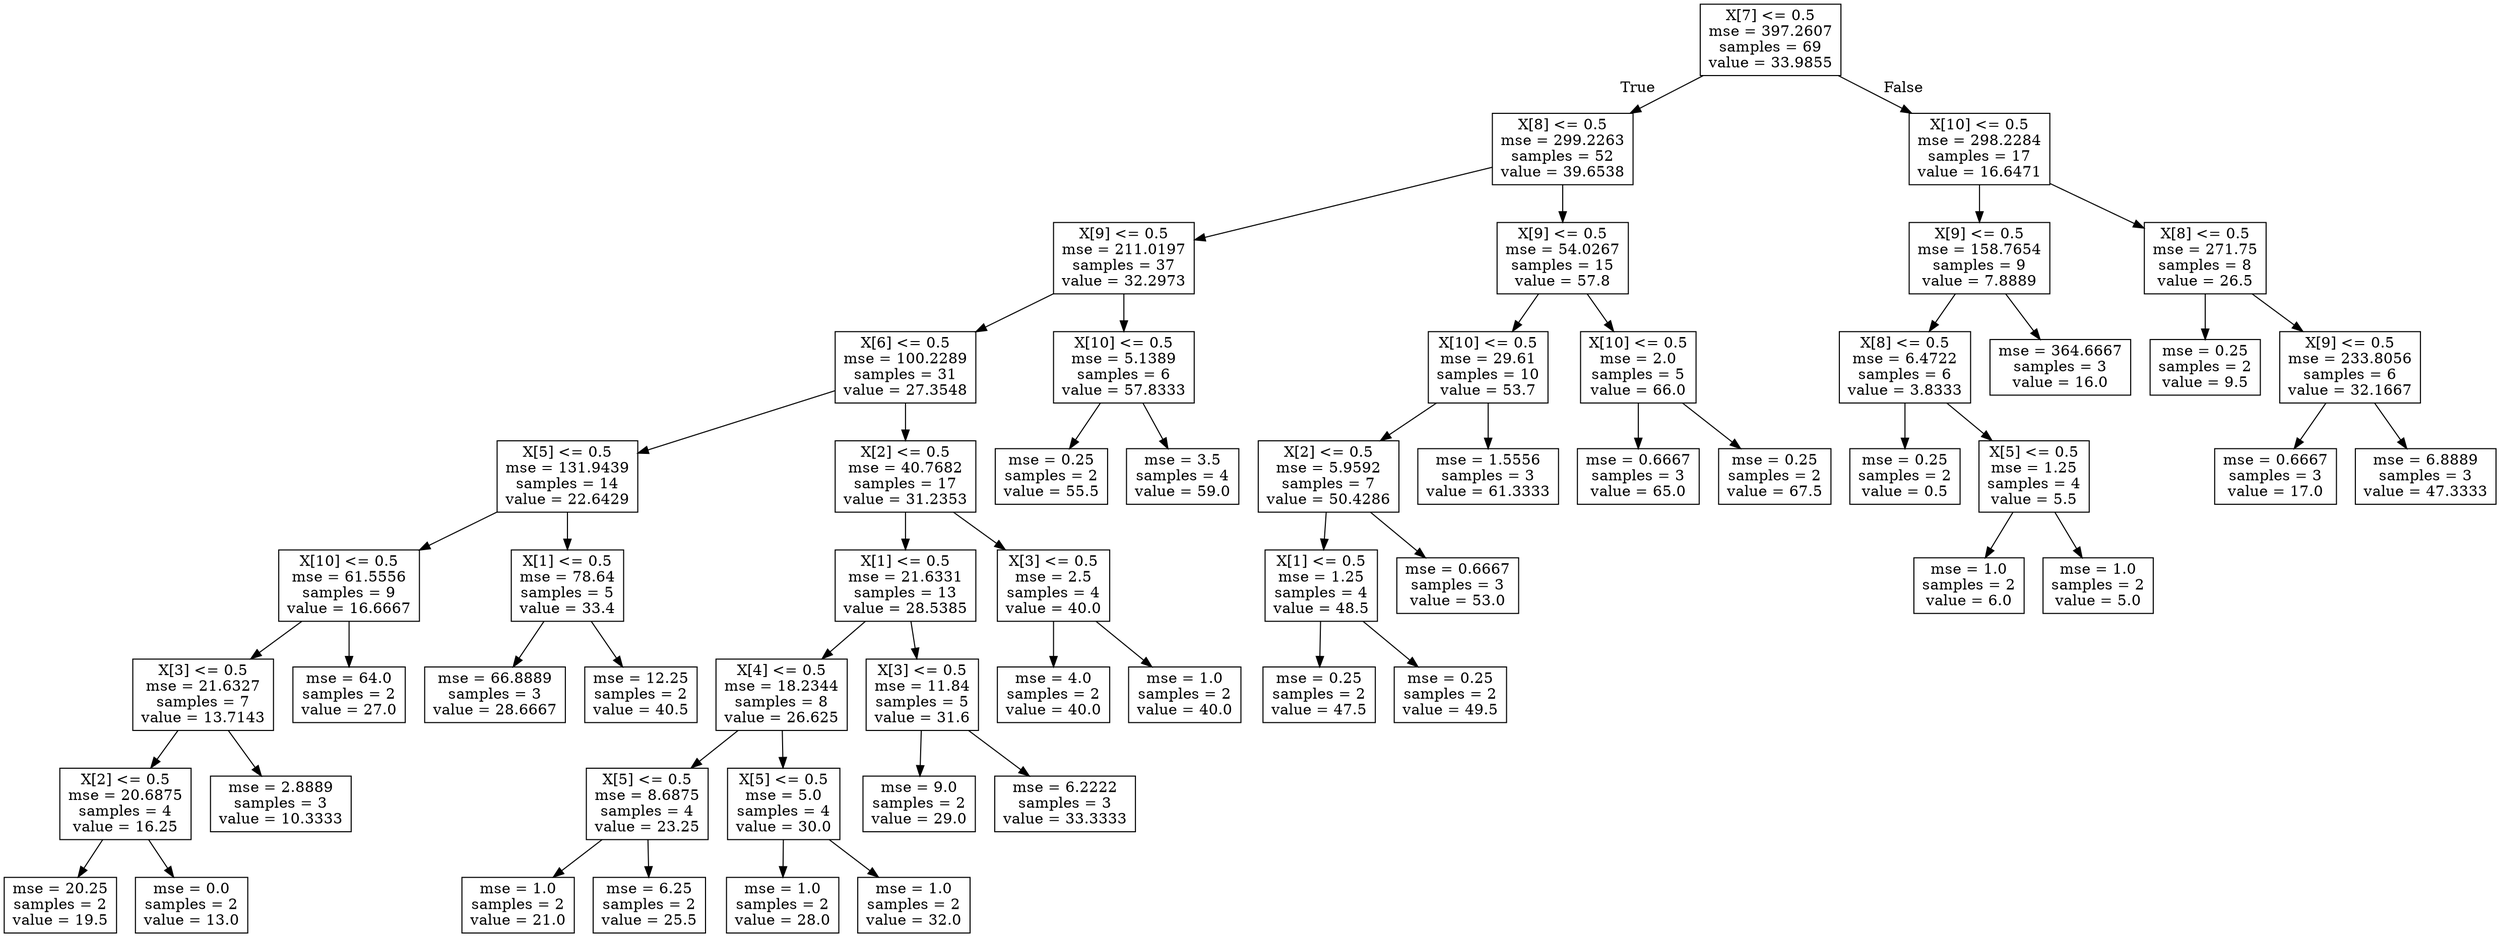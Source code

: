 digraph Tree {
node [shape=box] ;
0 [label="X[7] <= 0.5\nmse = 397.2607\nsamples = 69\nvalue = 33.9855"] ;
1 [label="X[8] <= 0.5\nmse = 299.2263\nsamples = 52\nvalue = 39.6538"] ;
0 -> 1 [labeldistance=2.5, labelangle=45, headlabel="True"] ;
2 [label="X[9] <= 0.5\nmse = 211.0197\nsamples = 37\nvalue = 32.2973"] ;
1 -> 2 ;
3 [label="X[6] <= 0.5\nmse = 100.2289\nsamples = 31\nvalue = 27.3548"] ;
2 -> 3 ;
4 [label="X[5] <= 0.5\nmse = 131.9439\nsamples = 14\nvalue = 22.6429"] ;
3 -> 4 ;
5 [label="X[10] <= 0.5\nmse = 61.5556\nsamples = 9\nvalue = 16.6667"] ;
4 -> 5 ;
6 [label="X[3] <= 0.5\nmse = 21.6327\nsamples = 7\nvalue = 13.7143"] ;
5 -> 6 ;
7 [label="X[2] <= 0.5\nmse = 20.6875\nsamples = 4\nvalue = 16.25"] ;
6 -> 7 ;
8 [label="mse = 20.25\nsamples = 2\nvalue = 19.5"] ;
7 -> 8 ;
9 [label="mse = 0.0\nsamples = 2\nvalue = 13.0"] ;
7 -> 9 ;
10 [label="mse = 2.8889\nsamples = 3\nvalue = 10.3333"] ;
6 -> 10 ;
11 [label="mse = 64.0\nsamples = 2\nvalue = 27.0"] ;
5 -> 11 ;
12 [label="X[1] <= 0.5\nmse = 78.64\nsamples = 5\nvalue = 33.4"] ;
4 -> 12 ;
13 [label="mse = 66.8889\nsamples = 3\nvalue = 28.6667"] ;
12 -> 13 ;
14 [label="mse = 12.25\nsamples = 2\nvalue = 40.5"] ;
12 -> 14 ;
15 [label="X[2] <= 0.5\nmse = 40.7682\nsamples = 17\nvalue = 31.2353"] ;
3 -> 15 ;
16 [label="X[1] <= 0.5\nmse = 21.6331\nsamples = 13\nvalue = 28.5385"] ;
15 -> 16 ;
17 [label="X[4] <= 0.5\nmse = 18.2344\nsamples = 8\nvalue = 26.625"] ;
16 -> 17 ;
18 [label="X[5] <= 0.5\nmse = 8.6875\nsamples = 4\nvalue = 23.25"] ;
17 -> 18 ;
19 [label="mse = 1.0\nsamples = 2\nvalue = 21.0"] ;
18 -> 19 ;
20 [label="mse = 6.25\nsamples = 2\nvalue = 25.5"] ;
18 -> 20 ;
21 [label="X[5] <= 0.5\nmse = 5.0\nsamples = 4\nvalue = 30.0"] ;
17 -> 21 ;
22 [label="mse = 1.0\nsamples = 2\nvalue = 28.0"] ;
21 -> 22 ;
23 [label="mse = 1.0\nsamples = 2\nvalue = 32.0"] ;
21 -> 23 ;
24 [label="X[3] <= 0.5\nmse = 11.84\nsamples = 5\nvalue = 31.6"] ;
16 -> 24 ;
25 [label="mse = 9.0\nsamples = 2\nvalue = 29.0"] ;
24 -> 25 ;
26 [label="mse = 6.2222\nsamples = 3\nvalue = 33.3333"] ;
24 -> 26 ;
27 [label="X[3] <= 0.5\nmse = 2.5\nsamples = 4\nvalue = 40.0"] ;
15 -> 27 ;
28 [label="mse = 4.0\nsamples = 2\nvalue = 40.0"] ;
27 -> 28 ;
29 [label="mse = 1.0\nsamples = 2\nvalue = 40.0"] ;
27 -> 29 ;
30 [label="X[10] <= 0.5\nmse = 5.1389\nsamples = 6\nvalue = 57.8333"] ;
2 -> 30 ;
31 [label="mse = 0.25\nsamples = 2\nvalue = 55.5"] ;
30 -> 31 ;
32 [label="mse = 3.5\nsamples = 4\nvalue = 59.0"] ;
30 -> 32 ;
33 [label="X[9] <= 0.5\nmse = 54.0267\nsamples = 15\nvalue = 57.8"] ;
1 -> 33 ;
34 [label="X[10] <= 0.5\nmse = 29.61\nsamples = 10\nvalue = 53.7"] ;
33 -> 34 ;
35 [label="X[2] <= 0.5\nmse = 5.9592\nsamples = 7\nvalue = 50.4286"] ;
34 -> 35 ;
36 [label="X[1] <= 0.5\nmse = 1.25\nsamples = 4\nvalue = 48.5"] ;
35 -> 36 ;
37 [label="mse = 0.25\nsamples = 2\nvalue = 47.5"] ;
36 -> 37 ;
38 [label="mse = 0.25\nsamples = 2\nvalue = 49.5"] ;
36 -> 38 ;
39 [label="mse = 0.6667\nsamples = 3\nvalue = 53.0"] ;
35 -> 39 ;
40 [label="mse = 1.5556\nsamples = 3\nvalue = 61.3333"] ;
34 -> 40 ;
41 [label="X[10] <= 0.5\nmse = 2.0\nsamples = 5\nvalue = 66.0"] ;
33 -> 41 ;
42 [label="mse = 0.6667\nsamples = 3\nvalue = 65.0"] ;
41 -> 42 ;
43 [label="mse = 0.25\nsamples = 2\nvalue = 67.5"] ;
41 -> 43 ;
44 [label="X[10] <= 0.5\nmse = 298.2284\nsamples = 17\nvalue = 16.6471"] ;
0 -> 44 [labeldistance=2.5, labelangle=-45, headlabel="False"] ;
45 [label="X[9] <= 0.5\nmse = 158.7654\nsamples = 9\nvalue = 7.8889"] ;
44 -> 45 ;
46 [label="X[8] <= 0.5\nmse = 6.4722\nsamples = 6\nvalue = 3.8333"] ;
45 -> 46 ;
47 [label="mse = 0.25\nsamples = 2\nvalue = 0.5"] ;
46 -> 47 ;
48 [label="X[5] <= 0.5\nmse = 1.25\nsamples = 4\nvalue = 5.5"] ;
46 -> 48 ;
49 [label="mse = 1.0\nsamples = 2\nvalue = 6.0"] ;
48 -> 49 ;
50 [label="mse = 1.0\nsamples = 2\nvalue = 5.0"] ;
48 -> 50 ;
51 [label="mse = 364.6667\nsamples = 3\nvalue = 16.0"] ;
45 -> 51 ;
52 [label="X[8] <= 0.5\nmse = 271.75\nsamples = 8\nvalue = 26.5"] ;
44 -> 52 ;
53 [label="mse = 0.25\nsamples = 2\nvalue = 9.5"] ;
52 -> 53 ;
54 [label="X[9] <= 0.5\nmse = 233.8056\nsamples = 6\nvalue = 32.1667"] ;
52 -> 54 ;
55 [label="mse = 0.6667\nsamples = 3\nvalue = 17.0"] ;
54 -> 55 ;
56 [label="mse = 6.8889\nsamples = 3\nvalue = 47.3333"] ;
54 -> 56 ;
}